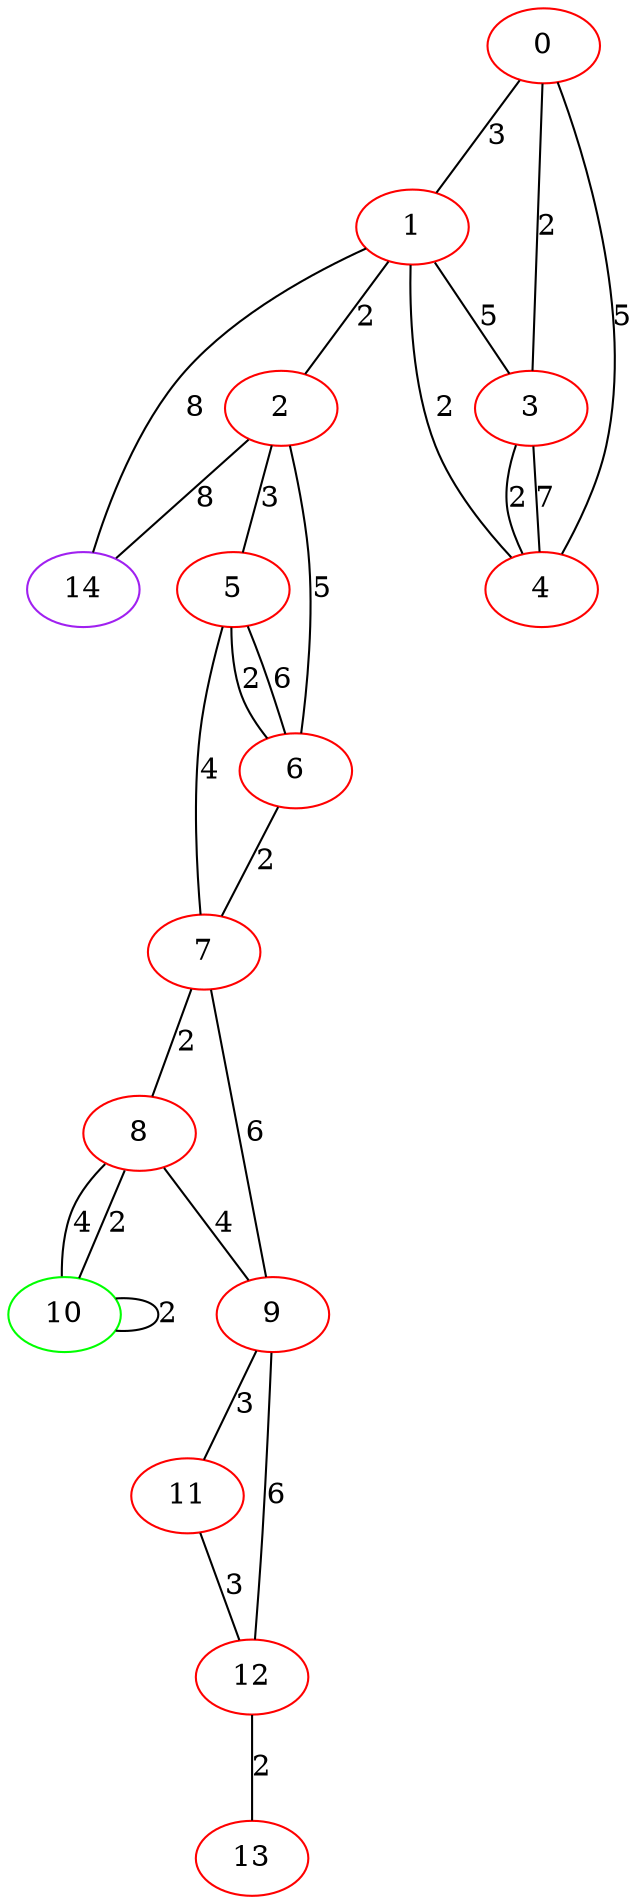 graph "" {
0 [color=red, weight=1];
1 [color=red, weight=1];
2 [color=red, weight=1];
3 [color=red, weight=1];
4 [color=red, weight=1];
5 [color=red, weight=1];
6 [color=red, weight=1];
7 [color=red, weight=1];
8 [color=red, weight=1];
9 [color=red, weight=1];
10 [color=green, weight=2];
11 [color=red, weight=1];
12 [color=red, weight=1];
13 [color=red, weight=1];
14 [color=purple, weight=4];
0 -- 1  [key=0, label=3];
0 -- 3  [key=0, label=2];
0 -- 4  [key=0, label=5];
1 -- 2  [key=0, label=2];
1 -- 3  [key=0, label=5];
1 -- 4  [key=0, label=2];
1 -- 14  [key=0, label=8];
2 -- 14  [key=0, label=8];
2 -- 5  [key=0, label=3];
2 -- 6  [key=0, label=5];
3 -- 4  [key=0, label=2];
3 -- 4  [key=1, label=7];
5 -- 6  [key=0, label=2];
5 -- 6  [key=1, label=6];
5 -- 7  [key=0, label=4];
6 -- 7  [key=0, label=2];
7 -- 8  [key=0, label=2];
7 -- 9  [key=0, label=6];
8 -- 9  [key=0, label=4];
8 -- 10  [key=0, label=4];
8 -- 10  [key=1, label=2];
9 -- 11  [key=0, label=3];
9 -- 12  [key=0, label=6];
10 -- 10  [key=0, label=2];
11 -- 12  [key=0, label=3];
12 -- 13  [key=0, label=2];
}
